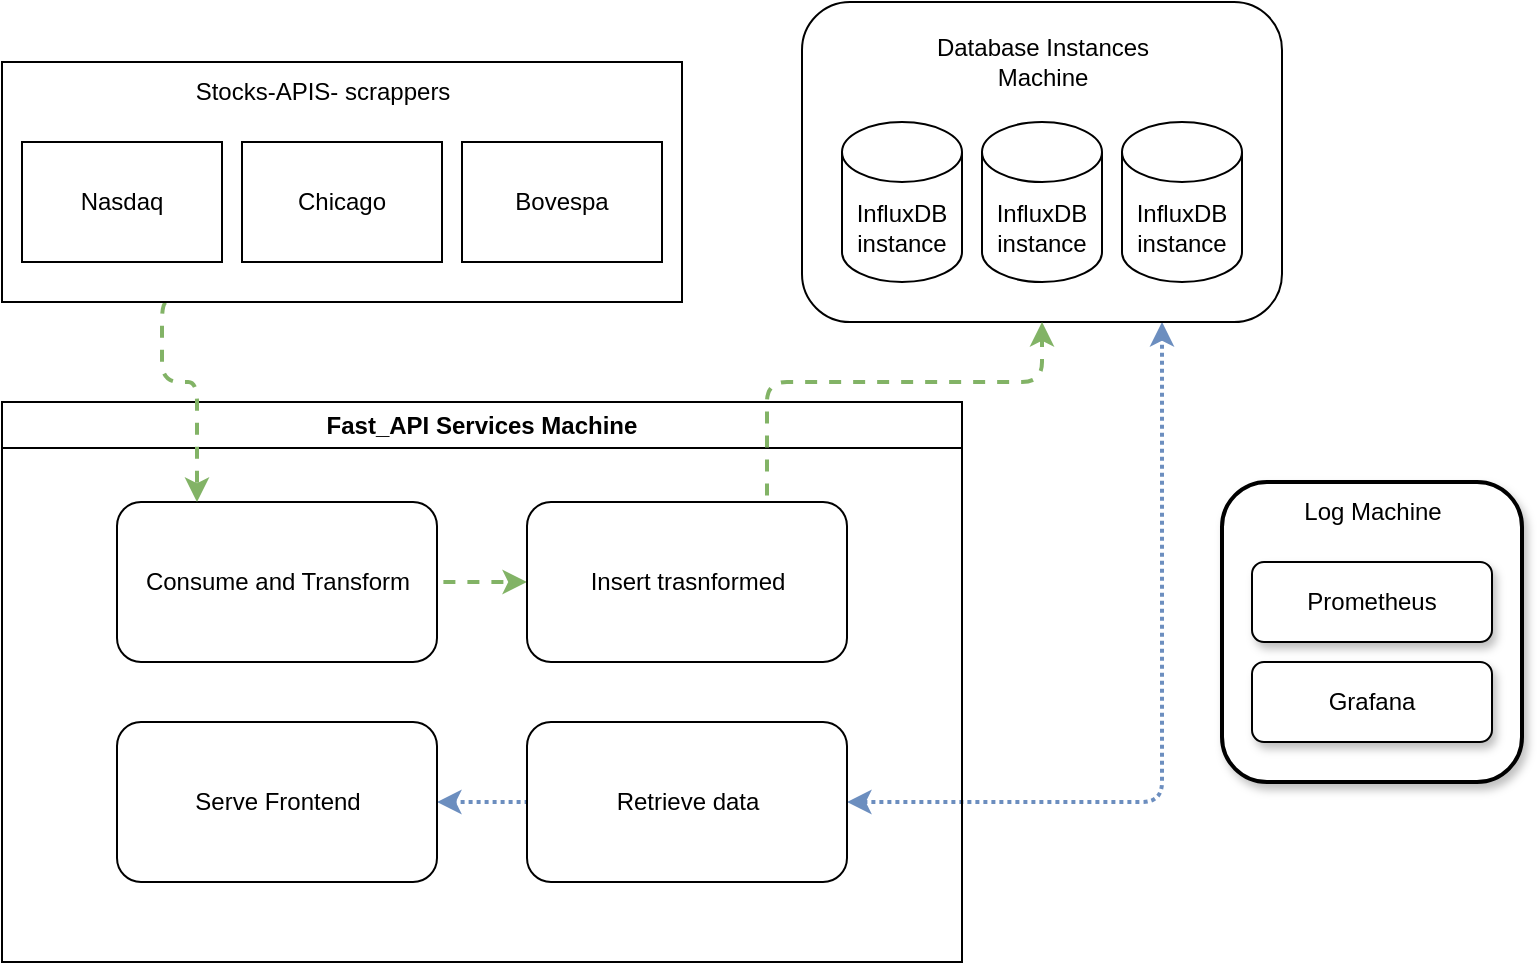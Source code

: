 <mxfile version="22.1.3" type="github">
  <diagram name="Page-1" id="JZ87MFf1qRt1jSCTk8M5">
    <mxGraphModel dx="1434" dy="790" grid="1" gridSize="10" guides="1" tooltips="1" connect="1" arrows="1" fold="1" page="1" pageScale="1" pageWidth="850" pageHeight="1100" math="0" shadow="0">
      <root>
        <mxCell id="0" />
        <mxCell id="1" parent="0" />
        <mxCell id="yFT4tyOOtP7oBvygWKaq-30" style="edgeStyle=orthogonalEdgeStyle;rounded=1;orthogonalLoop=1;jettySize=auto;html=1;exitX=0.75;exitY=1;exitDx=0;exitDy=0;entryX=1;entryY=0.5;entryDx=0;entryDy=0;startArrow=classic;startFill=1;fillColor=#dae8fc;strokeColor=#6c8ebf;strokeWidth=2;dashed=1;dashPattern=1 1;flowAnimation=1;" parent="1" source="yFT4tyOOtP7oBvygWKaq-3" target="yFT4tyOOtP7oBvygWKaq-19" edge="1">
          <mxGeometry relative="1" as="geometry" />
        </mxCell>
        <mxCell id="yFT4tyOOtP7oBvygWKaq-3" value="" style="rounded=1;whiteSpace=wrap;html=1;" parent="1" vertex="1">
          <mxGeometry x="480" y="40" width="240" height="160" as="geometry" />
        </mxCell>
        <mxCell id="yFT4tyOOtP7oBvygWKaq-4" value="Database Instances&lt;br&gt;Machine" style="text;html=1;align=center;verticalAlign=middle;resizable=0;points=[];autosize=1;strokeColor=none;fillColor=none;" parent="1" vertex="1">
          <mxGeometry x="535" y="50" width="130" height="40" as="geometry" />
        </mxCell>
        <mxCell id="yFT4tyOOtP7oBvygWKaq-6" value="InfluxDB&lt;br&gt;instance" style="shape=cylinder3;whiteSpace=wrap;html=1;boundedLbl=1;backgroundOutline=1;size=15;" parent="1" vertex="1">
          <mxGeometry x="500" y="100" width="60" height="80" as="geometry" />
        </mxCell>
        <mxCell id="yFT4tyOOtP7oBvygWKaq-12" value="InfluxDB&lt;br&gt;instance" style="shape=cylinder3;whiteSpace=wrap;html=1;boundedLbl=1;backgroundOutline=1;size=15;" parent="1" vertex="1">
          <mxGeometry x="570" y="100" width="60" height="80" as="geometry" />
        </mxCell>
        <mxCell id="yFT4tyOOtP7oBvygWKaq-13" value="InfluxDB&lt;br&gt;instance" style="shape=cylinder3;whiteSpace=wrap;html=1;boundedLbl=1;backgroundOutline=1;size=15;" parent="1" vertex="1">
          <mxGeometry x="640" y="100" width="60" height="80" as="geometry" />
        </mxCell>
        <mxCell id="yFT4tyOOtP7oBvygWKaq-15" value="Fast_API Services Machine" style="swimlane;whiteSpace=wrap;html=1;" parent="1" vertex="1">
          <mxGeometry x="80" y="240" width="480" height="280" as="geometry" />
        </mxCell>
        <mxCell id="yFT4tyOOtP7oBvygWKaq-28" style="edgeStyle=orthogonalEdgeStyle;rounded=1;orthogonalLoop=1;jettySize=auto;html=1;exitX=1;exitY=0.5;exitDx=0;exitDy=0;entryX=0;entryY=0.5;entryDx=0;entryDy=0;strokeWidth=2;fillColor=#d5e8d4;strokeColor=#82b366;dashed=1;flowAnimation=1;" parent="yFT4tyOOtP7oBvygWKaq-15" source="yFT4tyOOtP7oBvygWKaq-17" target="yFT4tyOOtP7oBvygWKaq-18" edge="1">
          <mxGeometry relative="1" as="geometry" />
        </mxCell>
        <mxCell id="yFT4tyOOtP7oBvygWKaq-17" value="Consume and Transform" style="rounded=1;whiteSpace=wrap;html=1;" parent="yFT4tyOOtP7oBvygWKaq-15" vertex="1">
          <mxGeometry x="57.5" y="50" width="160" height="80" as="geometry" />
        </mxCell>
        <mxCell id="yFT4tyOOtP7oBvygWKaq-18" value="Insert trasnformed" style="rounded=1;whiteSpace=wrap;html=1;" parent="yFT4tyOOtP7oBvygWKaq-15" vertex="1">
          <mxGeometry x="262.5" y="50" width="160" height="80" as="geometry" />
        </mxCell>
        <mxCell id="yFT4tyOOtP7oBvygWKaq-31" style="edgeStyle=orthogonalEdgeStyle;rounded=0;orthogonalLoop=1;jettySize=auto;html=1;exitX=0;exitY=0.5;exitDx=0;exitDy=0;entryX=1;entryY=0.5;entryDx=0;entryDy=0;strokeWidth=2;dashed=1;dashPattern=1 1;fillColor=#dae8fc;strokeColor=#6c8ebf;flowAnimation=1;" parent="yFT4tyOOtP7oBvygWKaq-15" source="yFT4tyOOtP7oBvygWKaq-19" target="yFT4tyOOtP7oBvygWKaq-20" edge="1">
          <mxGeometry relative="1" as="geometry" />
        </mxCell>
        <mxCell id="yFT4tyOOtP7oBvygWKaq-19" value="Retrieve data" style="rounded=1;whiteSpace=wrap;html=1;" parent="yFT4tyOOtP7oBvygWKaq-15" vertex="1">
          <mxGeometry x="262.5" y="160" width="160" height="80" as="geometry" />
        </mxCell>
        <mxCell id="yFT4tyOOtP7oBvygWKaq-20" value="Serve Frontend" style="rounded=1;whiteSpace=wrap;html=1;" parent="yFT4tyOOtP7oBvygWKaq-15" vertex="1">
          <mxGeometry x="57.5" y="160" width="160" height="80" as="geometry" />
        </mxCell>
        <mxCell id="yFT4tyOOtP7oBvygWKaq-27" style="edgeStyle=orthogonalEdgeStyle;rounded=1;orthogonalLoop=1;jettySize=auto;html=1;exitX=0.25;exitY=1;exitDx=0;exitDy=0;entryX=0.25;entryY=0;entryDx=0;entryDy=0;strokeWidth=2;fillColor=#d5e8d4;strokeColor=#82b366;dashed=1;flowAnimation=1;" parent="1" source="yFT4tyOOtP7oBvygWKaq-23" target="yFT4tyOOtP7oBvygWKaq-17" edge="1">
          <mxGeometry relative="1" as="geometry">
            <Array as="points">
              <mxPoint x="160" y="230" />
              <mxPoint x="178" y="230" />
            </Array>
          </mxGeometry>
        </mxCell>
        <mxCell id="yFT4tyOOtP7oBvygWKaq-23" value="" style="rounded=0;whiteSpace=wrap;html=1;" parent="1" vertex="1">
          <mxGeometry x="80" y="70" width="340" height="120" as="geometry" />
        </mxCell>
        <mxCell id="yFT4tyOOtP7oBvygWKaq-24" value="Nasdaq" style="rounded=0;whiteSpace=wrap;html=1;direction=west;" parent="1" vertex="1">
          <mxGeometry x="90" y="110" width="100" height="60" as="geometry" />
        </mxCell>
        <mxCell id="yFT4tyOOtP7oBvygWKaq-25" value="Stocks-APIS- scrappers" style="text;html=1;align=center;verticalAlign=middle;resizable=0;points=[];autosize=1;strokeColor=none;fillColor=none;" parent="1" vertex="1">
          <mxGeometry x="165" y="70" width="150" height="30" as="geometry" />
        </mxCell>
        <mxCell id="yFT4tyOOtP7oBvygWKaq-29" style="edgeStyle=orthogonalEdgeStyle;rounded=1;orthogonalLoop=1;jettySize=auto;html=1;exitX=0.75;exitY=0;exitDx=0;exitDy=0;entryX=0.5;entryY=1;entryDx=0;entryDy=0;strokeWidth=2;fillColor=#d5e8d4;strokeColor=#82b366;dashed=1;flowAnimation=1;" parent="1" source="yFT4tyOOtP7oBvygWKaq-18" target="yFT4tyOOtP7oBvygWKaq-3" edge="1">
          <mxGeometry relative="1" as="geometry">
            <Array as="points">
              <mxPoint x="463" y="230" />
              <mxPoint x="600" y="230" />
            </Array>
          </mxGeometry>
        </mxCell>
        <mxCell id="yFT4tyOOtP7oBvygWKaq-32" value="Chicago" style="rounded=0;whiteSpace=wrap;html=1;direction=west;" parent="1" vertex="1">
          <mxGeometry x="200" y="110" width="100" height="60" as="geometry" />
        </mxCell>
        <mxCell id="yFT4tyOOtP7oBvygWKaq-33" value="Bovespa" style="rounded=0;whiteSpace=wrap;html=1;direction=west;" parent="1" vertex="1">
          <mxGeometry x="310" y="110" width="100" height="60" as="geometry" />
        </mxCell>
        <mxCell id="sSWKhGGmvUcC6QREpbrI-1" value="" style="rounded=1;whiteSpace=wrap;html=1;strokeWidth=2;glass=0;shadow=1;" vertex="1" parent="1">
          <mxGeometry x="690" y="280" width="150" height="150" as="geometry" />
        </mxCell>
        <mxCell id="sSWKhGGmvUcC6QREpbrI-2" value="Log Machine" style="text;html=1;align=center;verticalAlign=middle;resizable=0;points=[];autosize=1;strokeColor=none;fillColor=none;" vertex="1" parent="1">
          <mxGeometry x="720" y="280" width="90" height="30" as="geometry" />
        </mxCell>
        <mxCell id="sSWKhGGmvUcC6QREpbrI-4" value="Prometheus" style="rounded=1;whiteSpace=wrap;html=1;shadow=1;" vertex="1" parent="1">
          <mxGeometry x="705" y="320" width="120" height="40" as="geometry" />
        </mxCell>
        <mxCell id="sSWKhGGmvUcC6QREpbrI-5" value="Grafana" style="rounded=1;whiteSpace=wrap;html=1;shadow=1;" vertex="1" parent="1">
          <mxGeometry x="705" y="370" width="120" height="40" as="geometry" />
        </mxCell>
      </root>
    </mxGraphModel>
  </diagram>
</mxfile>
